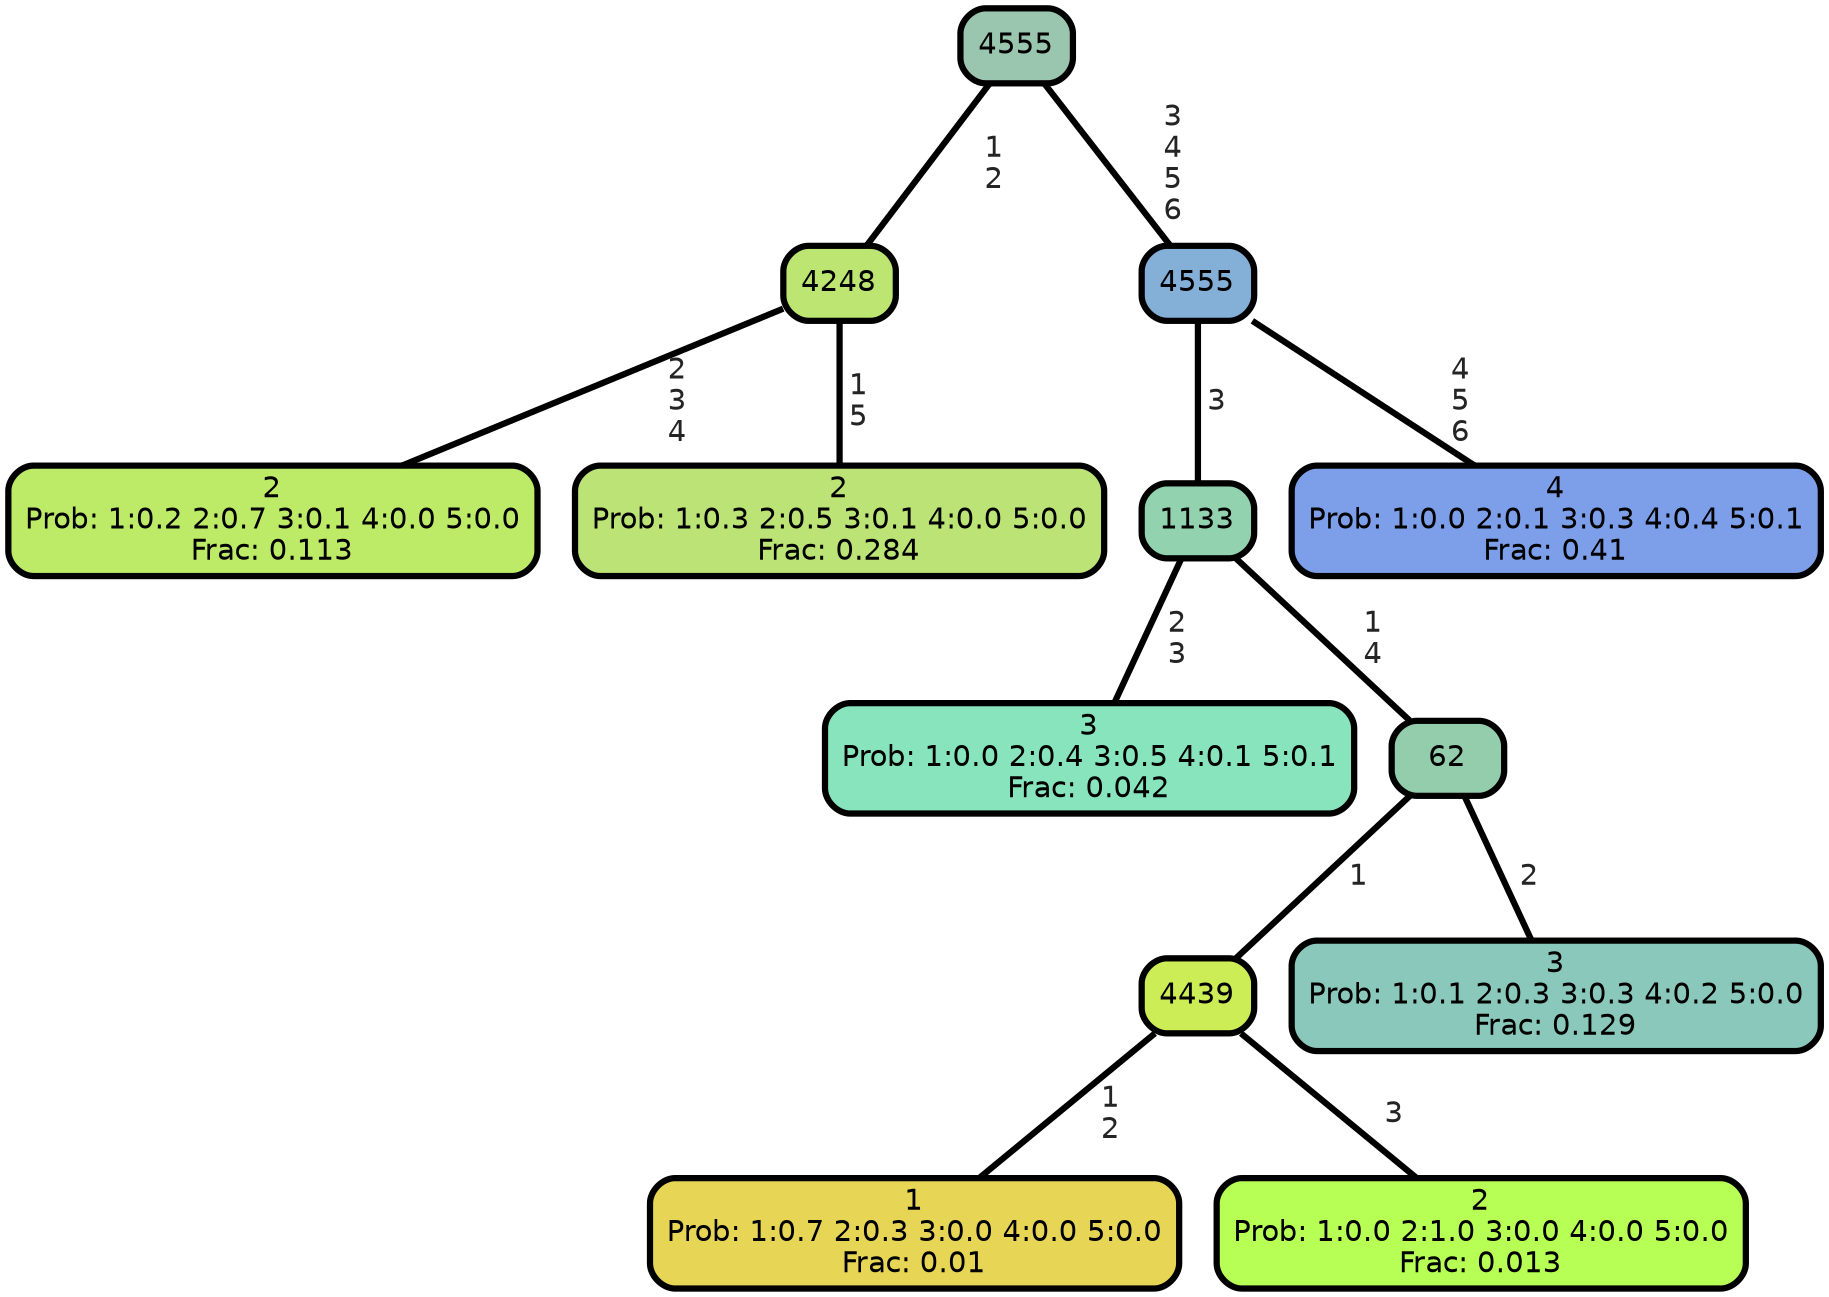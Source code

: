 graph Tree {
node [shape=box, style="filled, rounded",color="black",penwidth="3",fontcolor="black",                 fontname=helvetica] ;
graph [ranksep="0 equally", splines=straight,                 bgcolor=transparent, dpi=200] ;
edge [fontname=helvetica, fontweight=bold,fontcolor=grey14,color=black] ;
0 [label="2
Prob: 1:0.2 2:0.7 3:0.1 4:0.0 5:0.0
Frac: 0.113", fillcolor="#bdeb68"] ;
1 [label="4248", fillcolor="#bce572"] ;
2 [label="2
Prob: 1:0.3 2:0.5 3:0.1 4:0.0 5:0.0
Frac: 0.284", fillcolor="#bbe375"] ;
3 [label="4555", fillcolor="#9ac5ae"] ;
4 [label="3
Prob: 1:0.0 2:0.4 3:0.5 4:0.1 5:0.1
Frac: 0.042", fillcolor="#88e4bd"] ;
5 [label="1133", fillcolor="#92d2af"] ;
6 [label="1
Prob: 1:0.7 2:0.3 3:0.0 4:0.0 5:0.0
Frac: 0.01", fillcolor="#e7d555"] ;
7 [label="4439", fillcolor="#cced55"] ;
8 [label="2
Prob: 1:0.0 2:1.0 3:0.0 4:0.0 5:0.0
Frac: 0.013", fillcolor="#b8ff55"] ;
9 [label="62", fillcolor="#94cdab"] ;
10 [label="3
Prob: 1:0.1 2:0.3 3:0.3 4:0.2 5:0.0
Frac: 0.129", fillcolor="#8ac8bb"] ;
11 [label="4555", fillcolor="#84afd7"] ;
12 [label="4
Prob: 1:0.0 2:0.1 3:0.3 4:0.4 5:0.1
Frac: 0.41", fillcolor="#7d9fe9"] ;
1 -- 0 [label=" 2\n 3\n 4",penwidth=3] ;
1 -- 2 [label=" 1\n 5",penwidth=3] ;
3 -- 1 [label=" 1\n 2",penwidth=3] ;
3 -- 11 [label=" 3\n 4\n 5\n 6",penwidth=3] ;
5 -- 4 [label=" 2\n 3",penwidth=3] ;
5 -- 9 [label=" 1\n 4",penwidth=3] ;
7 -- 6 [label=" 1\n 2",penwidth=3] ;
7 -- 8 [label=" 3",penwidth=3] ;
9 -- 7 [label=" 1",penwidth=3] ;
9 -- 10 [label=" 2",penwidth=3] ;
11 -- 5 [label=" 3",penwidth=3] ;
11 -- 12 [label=" 4\n 5\n 6",penwidth=3] ;
{rank = same;}}